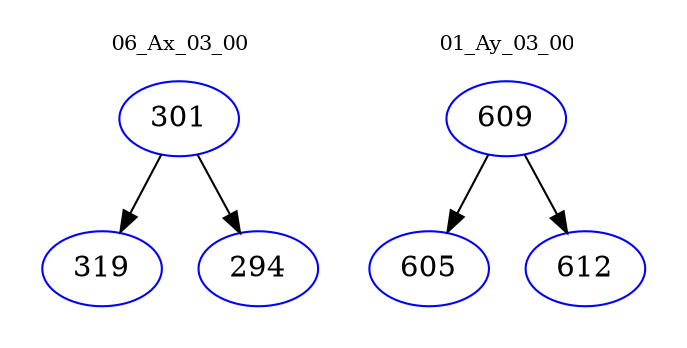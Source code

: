 digraph{
subgraph cluster_0 {
color = white
label = "06_Ax_03_00";
fontsize=10;
T0_301 [label="301", color="blue"]
T0_301 -> T0_319 [color="black"]
T0_319 [label="319", color="blue"]
T0_301 -> T0_294 [color="black"]
T0_294 [label="294", color="blue"]
}
subgraph cluster_1 {
color = white
label = "01_Ay_03_00";
fontsize=10;
T1_609 [label="609", color="blue"]
T1_609 -> T1_605 [color="black"]
T1_605 [label="605", color="blue"]
T1_609 -> T1_612 [color="black"]
T1_612 [label="612", color="blue"]
}
}
